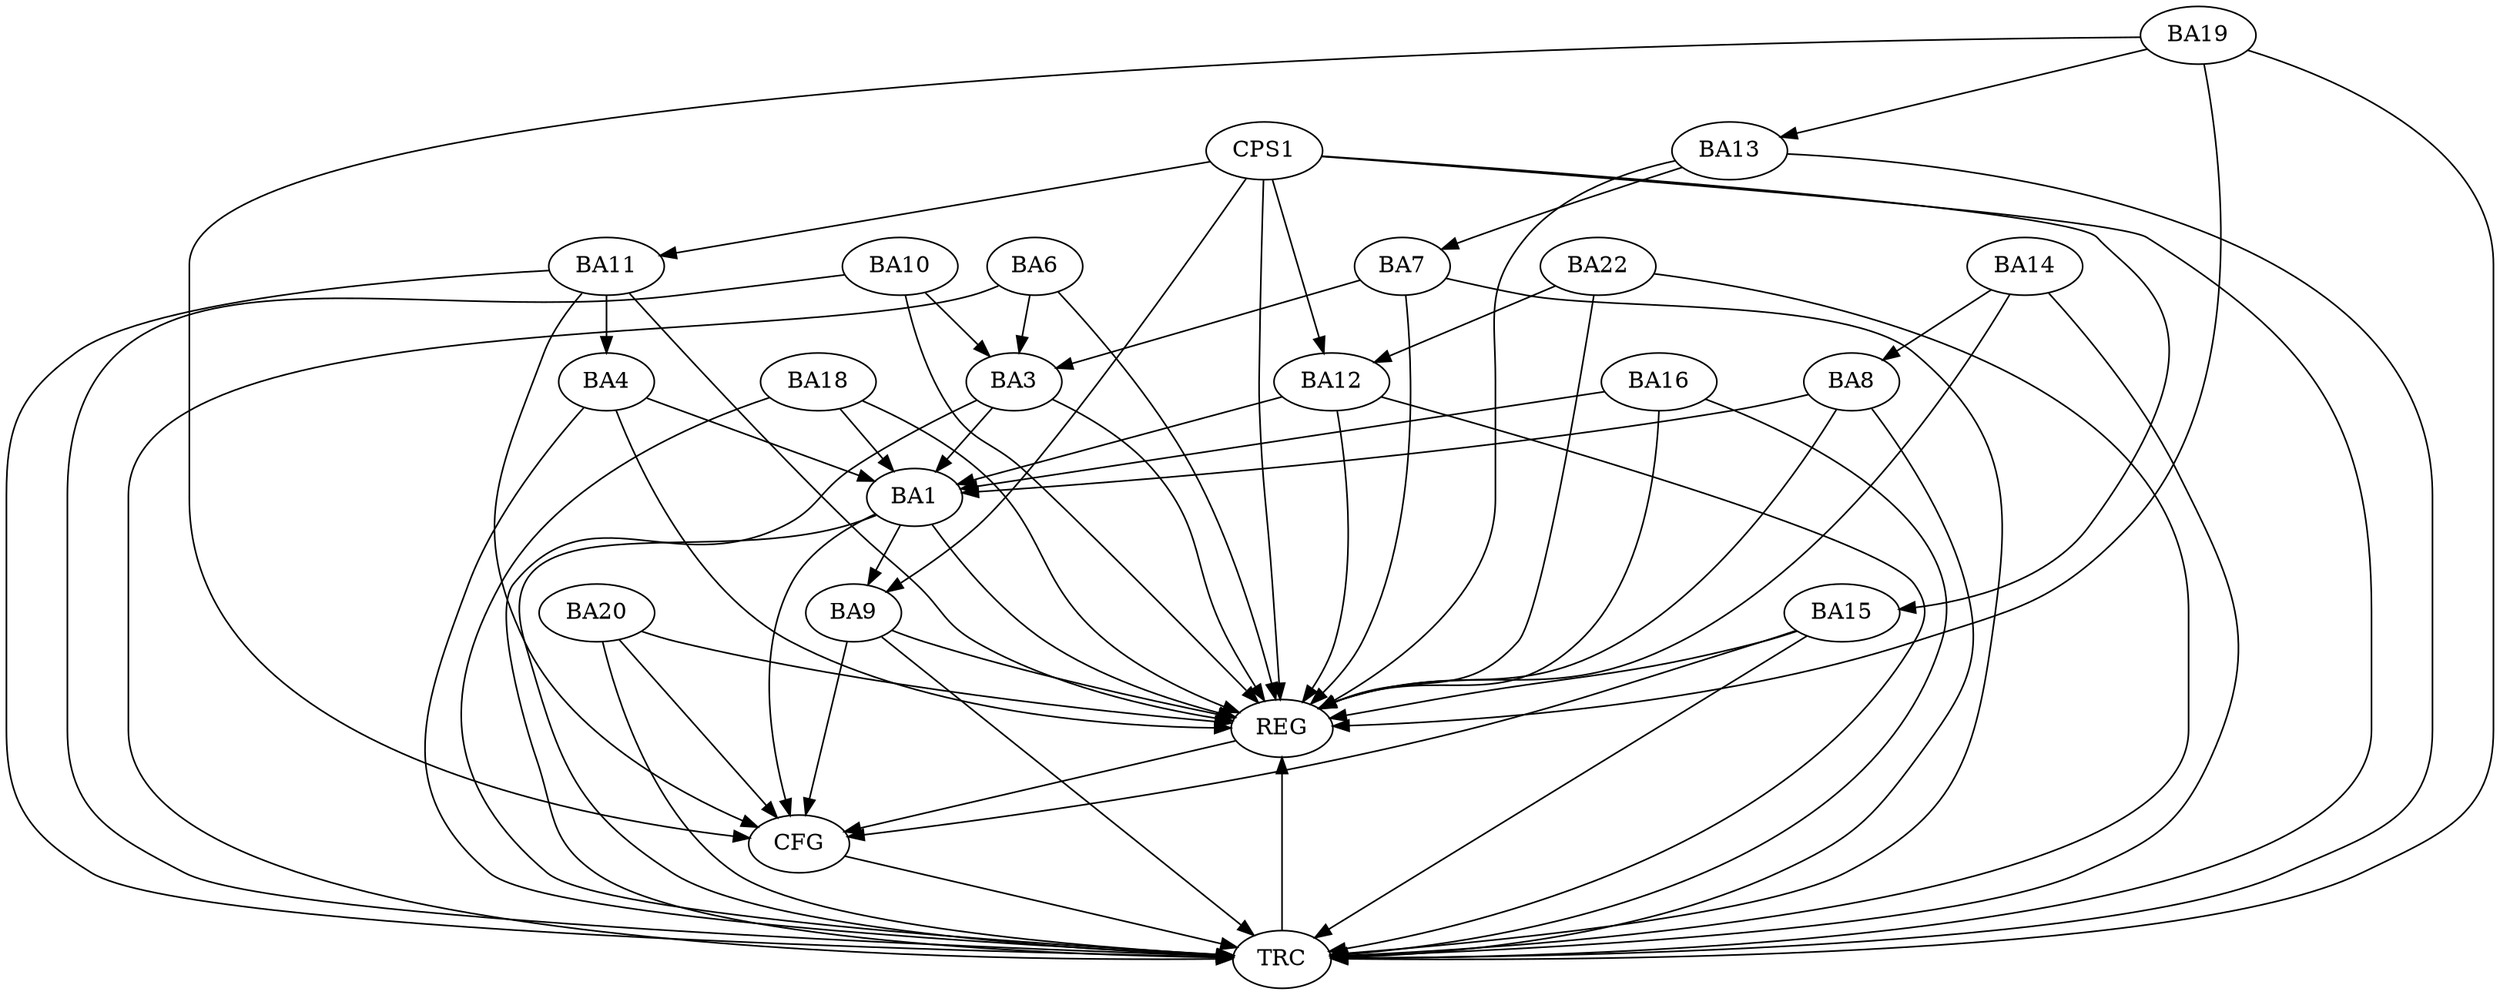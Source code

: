 strict digraph G {
  BA1 [ label="BA1" ];
  BA3 [ label="BA3" ];
  BA4 [ label="BA4" ];
  BA6 [ label="BA6" ];
  BA7 [ label="BA7" ];
  BA8 [ label="BA8" ];
  BA9 [ label="BA9" ];
  BA10 [ label="BA10" ];
  BA11 [ label="BA11" ];
  BA12 [ label="BA12" ];
  BA13 [ label="BA13" ];
  BA14 [ label="BA14" ];
  BA15 [ label="BA15" ];
  BA16 [ label="BA16" ];
  BA18 [ label="BA18" ];
  BA19 [ label="BA19" ];
  BA20 [ label="BA20" ];
  BA22 [ label="BA22" ];
  CPS1 [ label="CPS1" ];
  REG [ label="REG" ];
  CFG [ label="CFG" ];
  TRC [ label="TRC" ];
  BA3 -> BA1;
  BA4 -> BA1;
  BA6 -> BA3;
  BA7 -> BA3;
  BA8 -> BA1;
  BA10 -> BA3;
  BA11 -> BA4;
  BA12 -> BA1;
  BA13 -> BA7;
  BA14 -> BA8;
  BA16 -> BA1;
  BA18 -> BA1;
  BA19 -> BA13;
  BA22 -> BA12;
  CPS1 -> BA11;
  CPS1 -> BA12;
  CPS1 -> BA15;
  CPS1 -> BA9;
  BA1 -> REG;
  BA3 -> REG;
  BA4 -> REG;
  BA6 -> REG;
  BA7 -> REG;
  BA8 -> REG;
  BA9 -> REG;
  BA10 -> REG;
  BA11 -> REG;
  BA12 -> REG;
  BA13 -> REG;
  BA14 -> REG;
  BA15 -> REG;
  BA16 -> REG;
  BA18 -> REG;
  BA19 -> REG;
  BA20 -> REG;
  BA22 -> REG;
  CPS1 -> REG;
  BA1 -> CFG;
  BA11 -> CFG;
  BA9 -> CFG;
  BA15 -> CFG;
  BA19 -> CFG;
  BA20 -> CFG;
  REG -> CFG;
  BA1 -> TRC;
  BA3 -> TRC;
  BA4 -> TRC;
  BA6 -> TRC;
  BA7 -> TRC;
  BA8 -> TRC;
  BA9 -> TRC;
  BA10 -> TRC;
  BA11 -> TRC;
  BA12 -> TRC;
  BA13 -> TRC;
  BA14 -> TRC;
  BA15 -> TRC;
  BA16 -> TRC;
  BA18 -> TRC;
  BA19 -> TRC;
  BA20 -> TRC;
  BA22 -> TRC;
  CPS1 -> TRC;
  CFG -> TRC;
  TRC -> REG;
  BA1 -> BA9;
}
